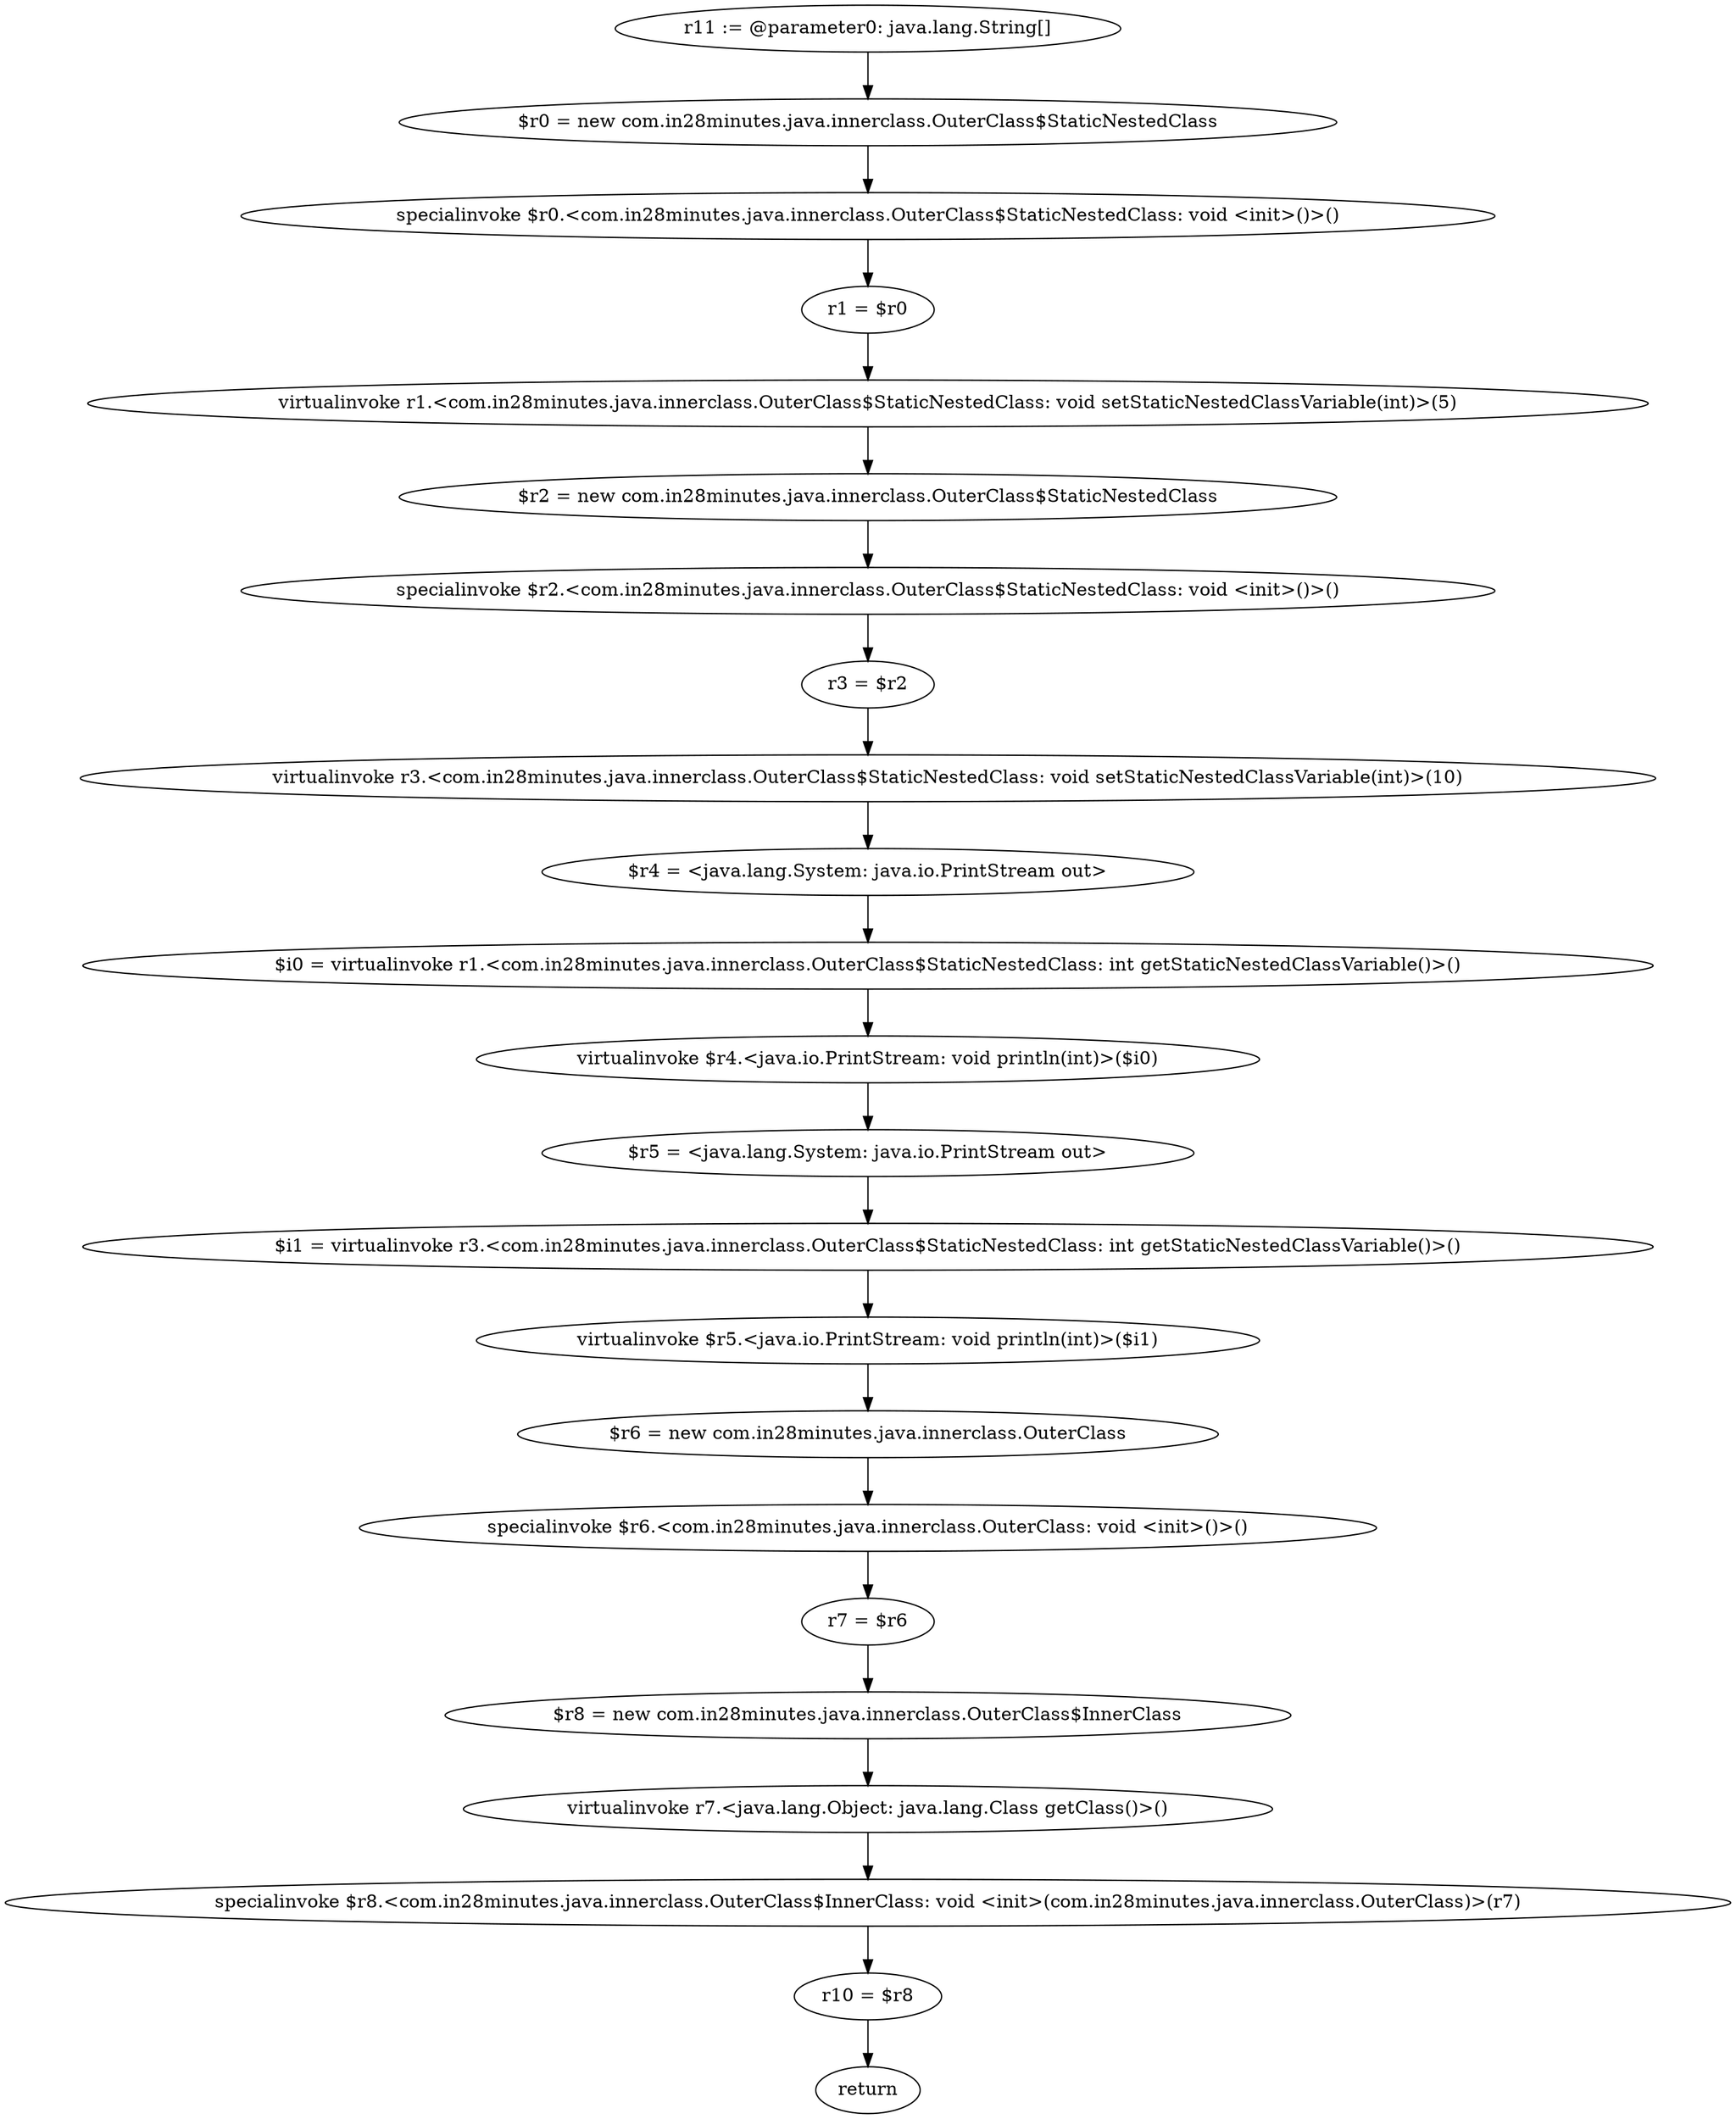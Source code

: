 digraph "unitGraph" {
    "r11 := @parameter0: java.lang.String[]"
    "$r0 = new com.in28minutes.java.innerclass.OuterClass$StaticNestedClass"
    "specialinvoke $r0.<com.in28minutes.java.innerclass.OuterClass$StaticNestedClass: void <init>()>()"
    "r1 = $r0"
    "virtualinvoke r1.<com.in28minutes.java.innerclass.OuterClass$StaticNestedClass: void setStaticNestedClassVariable(int)>(5)"
    "$r2 = new com.in28minutes.java.innerclass.OuterClass$StaticNestedClass"
    "specialinvoke $r2.<com.in28minutes.java.innerclass.OuterClass$StaticNestedClass: void <init>()>()"
    "r3 = $r2"
    "virtualinvoke r3.<com.in28minutes.java.innerclass.OuterClass$StaticNestedClass: void setStaticNestedClassVariable(int)>(10)"
    "$r4 = <java.lang.System: java.io.PrintStream out>"
    "$i0 = virtualinvoke r1.<com.in28minutes.java.innerclass.OuterClass$StaticNestedClass: int getStaticNestedClassVariable()>()"
    "virtualinvoke $r4.<java.io.PrintStream: void println(int)>($i0)"
    "$r5 = <java.lang.System: java.io.PrintStream out>"
    "$i1 = virtualinvoke r3.<com.in28minutes.java.innerclass.OuterClass$StaticNestedClass: int getStaticNestedClassVariable()>()"
    "virtualinvoke $r5.<java.io.PrintStream: void println(int)>($i1)"
    "$r6 = new com.in28minutes.java.innerclass.OuterClass"
    "specialinvoke $r6.<com.in28minutes.java.innerclass.OuterClass: void <init>()>()"
    "r7 = $r6"
    "$r8 = new com.in28minutes.java.innerclass.OuterClass$InnerClass"
    "virtualinvoke r7.<java.lang.Object: java.lang.Class getClass()>()"
    "specialinvoke $r8.<com.in28minutes.java.innerclass.OuterClass$InnerClass: void <init>(com.in28minutes.java.innerclass.OuterClass)>(r7)"
    "r10 = $r8"
    "return"
    "r11 := @parameter0: java.lang.String[]"->"$r0 = new com.in28minutes.java.innerclass.OuterClass$StaticNestedClass";
    "$r0 = new com.in28minutes.java.innerclass.OuterClass$StaticNestedClass"->"specialinvoke $r0.<com.in28minutes.java.innerclass.OuterClass$StaticNestedClass: void <init>()>()";
    "specialinvoke $r0.<com.in28minutes.java.innerclass.OuterClass$StaticNestedClass: void <init>()>()"->"r1 = $r0";
    "r1 = $r0"->"virtualinvoke r1.<com.in28minutes.java.innerclass.OuterClass$StaticNestedClass: void setStaticNestedClassVariable(int)>(5)";
    "virtualinvoke r1.<com.in28minutes.java.innerclass.OuterClass$StaticNestedClass: void setStaticNestedClassVariable(int)>(5)"->"$r2 = new com.in28minutes.java.innerclass.OuterClass$StaticNestedClass";
    "$r2 = new com.in28minutes.java.innerclass.OuterClass$StaticNestedClass"->"specialinvoke $r2.<com.in28minutes.java.innerclass.OuterClass$StaticNestedClass: void <init>()>()";
    "specialinvoke $r2.<com.in28minutes.java.innerclass.OuterClass$StaticNestedClass: void <init>()>()"->"r3 = $r2";
    "r3 = $r2"->"virtualinvoke r3.<com.in28minutes.java.innerclass.OuterClass$StaticNestedClass: void setStaticNestedClassVariable(int)>(10)";
    "virtualinvoke r3.<com.in28minutes.java.innerclass.OuterClass$StaticNestedClass: void setStaticNestedClassVariable(int)>(10)"->"$r4 = <java.lang.System: java.io.PrintStream out>";
    "$r4 = <java.lang.System: java.io.PrintStream out>"->"$i0 = virtualinvoke r1.<com.in28minutes.java.innerclass.OuterClass$StaticNestedClass: int getStaticNestedClassVariable()>()";
    "$i0 = virtualinvoke r1.<com.in28minutes.java.innerclass.OuterClass$StaticNestedClass: int getStaticNestedClassVariable()>()"->"virtualinvoke $r4.<java.io.PrintStream: void println(int)>($i0)";
    "virtualinvoke $r4.<java.io.PrintStream: void println(int)>($i0)"->"$r5 = <java.lang.System: java.io.PrintStream out>";
    "$r5 = <java.lang.System: java.io.PrintStream out>"->"$i1 = virtualinvoke r3.<com.in28minutes.java.innerclass.OuterClass$StaticNestedClass: int getStaticNestedClassVariable()>()";
    "$i1 = virtualinvoke r3.<com.in28minutes.java.innerclass.OuterClass$StaticNestedClass: int getStaticNestedClassVariable()>()"->"virtualinvoke $r5.<java.io.PrintStream: void println(int)>($i1)";
    "virtualinvoke $r5.<java.io.PrintStream: void println(int)>($i1)"->"$r6 = new com.in28minutes.java.innerclass.OuterClass";
    "$r6 = new com.in28minutes.java.innerclass.OuterClass"->"specialinvoke $r6.<com.in28minutes.java.innerclass.OuterClass: void <init>()>()";
    "specialinvoke $r6.<com.in28minutes.java.innerclass.OuterClass: void <init>()>()"->"r7 = $r6";
    "r7 = $r6"->"$r8 = new com.in28minutes.java.innerclass.OuterClass$InnerClass";
    "$r8 = new com.in28minutes.java.innerclass.OuterClass$InnerClass"->"virtualinvoke r7.<java.lang.Object: java.lang.Class getClass()>()";
    "virtualinvoke r7.<java.lang.Object: java.lang.Class getClass()>()"->"specialinvoke $r8.<com.in28minutes.java.innerclass.OuterClass$InnerClass: void <init>(com.in28minutes.java.innerclass.OuterClass)>(r7)";
    "specialinvoke $r8.<com.in28minutes.java.innerclass.OuterClass$InnerClass: void <init>(com.in28minutes.java.innerclass.OuterClass)>(r7)"->"r10 = $r8";
    "r10 = $r8"->"return";
}
